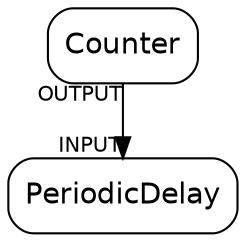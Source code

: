 # dot simple.dot -Tpng  -osimple.png

digraph stream
{
    node [shape = box, fontname = Helvetica, style = "rounded"]
    "Counter" -> "PeriodicDelay" [headlabel = "INPUT", taillabel = "OUTPUT", labelfontname = Helvetica, labelfontsize = "10pt"]
}
